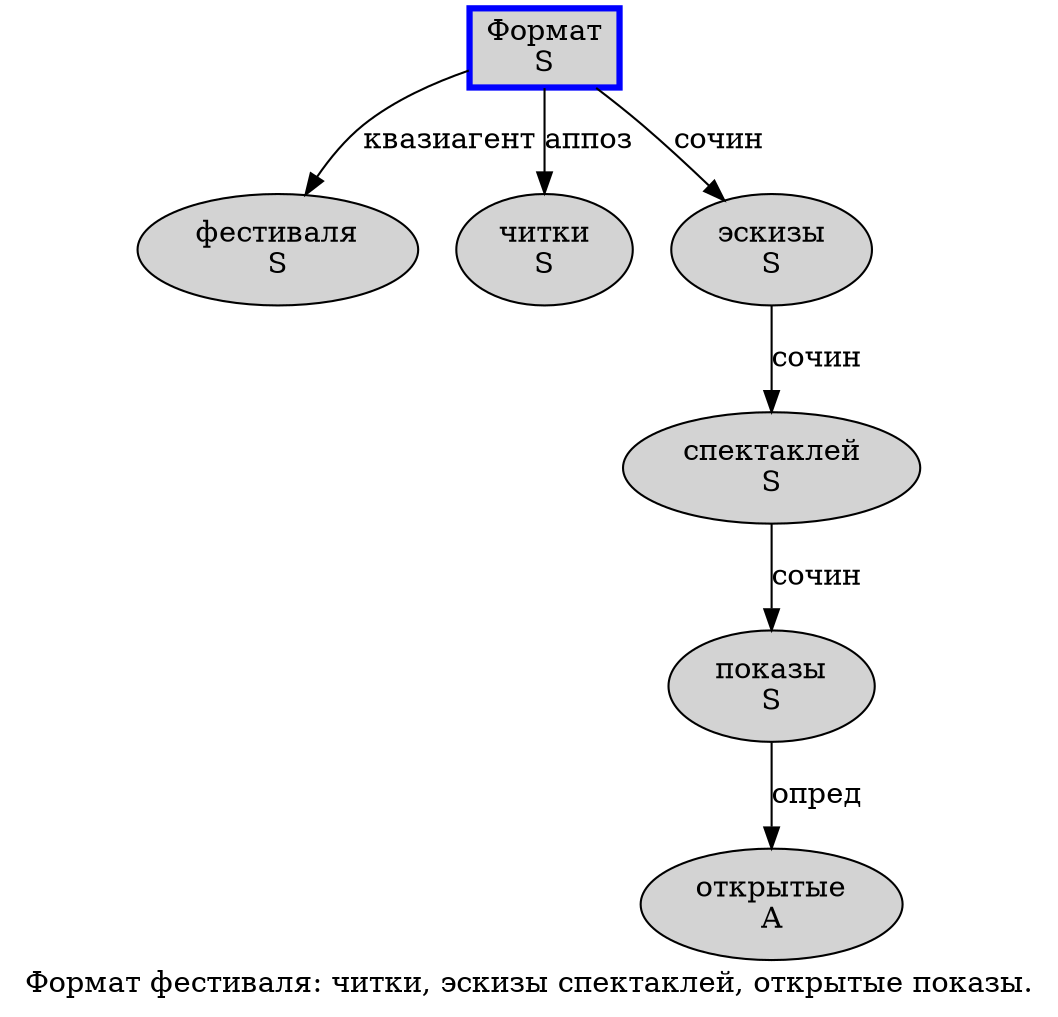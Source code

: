 digraph SENTENCE_698 {
	graph [label="Формат фестиваля: читки, эскизы спектаклей, открытые показы."]
	node [style=filled]
		0 [label="Формат
S" color=blue fillcolor=lightgray penwidth=3 shape=box]
		1 [label="фестиваля
S" color="" fillcolor=lightgray penwidth=1 shape=ellipse]
		3 [label="читки
S" color="" fillcolor=lightgray penwidth=1 shape=ellipse]
		5 [label="эскизы
S" color="" fillcolor=lightgray penwidth=1 shape=ellipse]
		6 [label="спектаклей
S" color="" fillcolor=lightgray penwidth=1 shape=ellipse]
		8 [label="открытые
A" color="" fillcolor=lightgray penwidth=1 shape=ellipse]
		9 [label="показы
S" color="" fillcolor=lightgray penwidth=1 shape=ellipse]
			5 -> 6 [label="сочин"]
			6 -> 9 [label="сочин"]
			0 -> 1 [label="квазиагент"]
			0 -> 3 [label="аппоз"]
			0 -> 5 [label="сочин"]
			9 -> 8 [label="опред"]
}